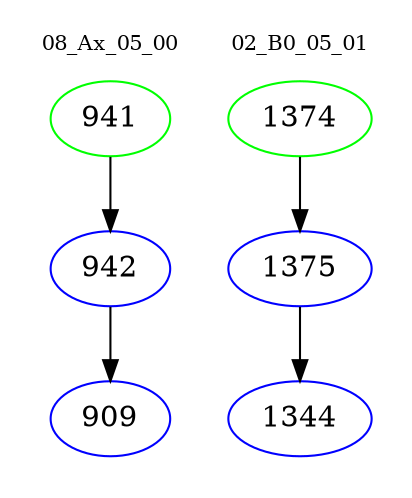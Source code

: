 digraph{
subgraph cluster_0 {
color = white
label = "08_Ax_05_00";
fontsize=10;
T0_941 [label="941", color="green"]
T0_941 -> T0_942 [color="black"]
T0_942 [label="942", color="blue"]
T0_942 -> T0_909 [color="black"]
T0_909 [label="909", color="blue"]
}
subgraph cluster_1 {
color = white
label = "02_B0_05_01";
fontsize=10;
T1_1374 [label="1374", color="green"]
T1_1374 -> T1_1375 [color="black"]
T1_1375 [label="1375", color="blue"]
T1_1375 -> T1_1344 [color="black"]
T1_1344 [label="1344", color="blue"]
}
}
